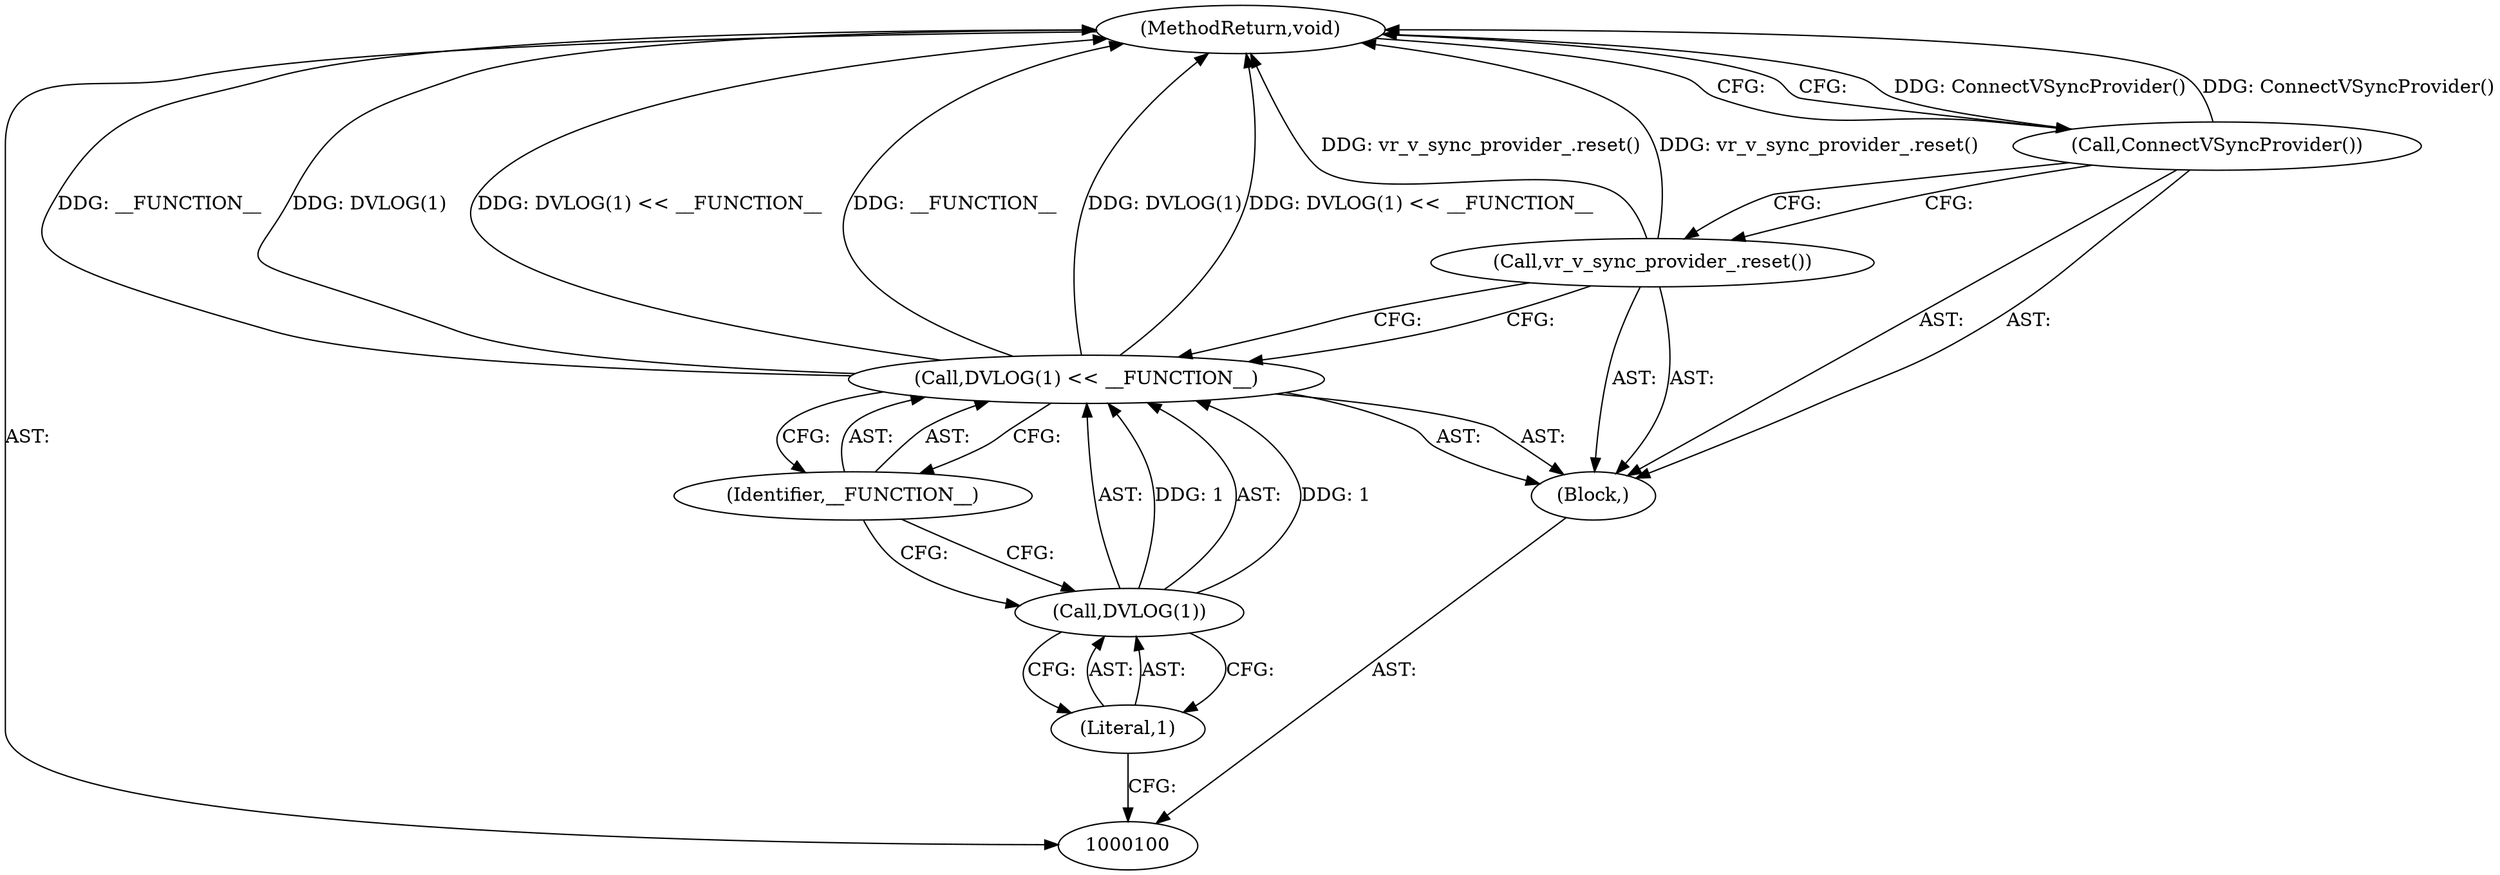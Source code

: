 digraph "0_Chrome_262e77a72493e36e8006aeeba1c7497a42ee5ad9_1" {
"1000108" [label="(MethodReturn,void)"];
"1000101" [label="(Block,)"];
"1000105" [label="(Identifier,__FUNCTION__)"];
"1000102" [label="(Call,DVLOG(1) << __FUNCTION__)"];
"1000103" [label="(Call,DVLOG(1))"];
"1000104" [label="(Literal,1)"];
"1000106" [label="(Call,vr_v_sync_provider_.reset())"];
"1000107" [label="(Call,ConnectVSyncProvider())"];
"1000108" -> "1000100"  [label="AST: "];
"1000108" -> "1000107"  [label="CFG: "];
"1000107" -> "1000108"  [label="DDG: ConnectVSyncProvider()"];
"1000102" -> "1000108"  [label="DDG: __FUNCTION__"];
"1000102" -> "1000108"  [label="DDG: DVLOG(1)"];
"1000102" -> "1000108"  [label="DDG: DVLOG(1) << __FUNCTION__"];
"1000106" -> "1000108"  [label="DDG: vr_v_sync_provider_.reset()"];
"1000101" -> "1000100"  [label="AST: "];
"1000102" -> "1000101"  [label="AST: "];
"1000106" -> "1000101"  [label="AST: "];
"1000107" -> "1000101"  [label="AST: "];
"1000105" -> "1000102"  [label="AST: "];
"1000105" -> "1000103"  [label="CFG: "];
"1000102" -> "1000105"  [label="CFG: "];
"1000102" -> "1000101"  [label="AST: "];
"1000102" -> "1000105"  [label="CFG: "];
"1000103" -> "1000102"  [label="AST: "];
"1000105" -> "1000102"  [label="AST: "];
"1000106" -> "1000102"  [label="CFG: "];
"1000102" -> "1000108"  [label="DDG: __FUNCTION__"];
"1000102" -> "1000108"  [label="DDG: DVLOG(1)"];
"1000102" -> "1000108"  [label="DDG: DVLOG(1) << __FUNCTION__"];
"1000103" -> "1000102"  [label="DDG: 1"];
"1000103" -> "1000102"  [label="AST: "];
"1000103" -> "1000104"  [label="CFG: "];
"1000104" -> "1000103"  [label="AST: "];
"1000105" -> "1000103"  [label="CFG: "];
"1000103" -> "1000102"  [label="DDG: 1"];
"1000104" -> "1000103"  [label="AST: "];
"1000104" -> "1000100"  [label="CFG: "];
"1000103" -> "1000104"  [label="CFG: "];
"1000106" -> "1000101"  [label="AST: "];
"1000106" -> "1000102"  [label="CFG: "];
"1000107" -> "1000106"  [label="CFG: "];
"1000106" -> "1000108"  [label="DDG: vr_v_sync_provider_.reset()"];
"1000107" -> "1000101"  [label="AST: "];
"1000107" -> "1000106"  [label="CFG: "];
"1000108" -> "1000107"  [label="CFG: "];
"1000107" -> "1000108"  [label="DDG: ConnectVSyncProvider()"];
}

